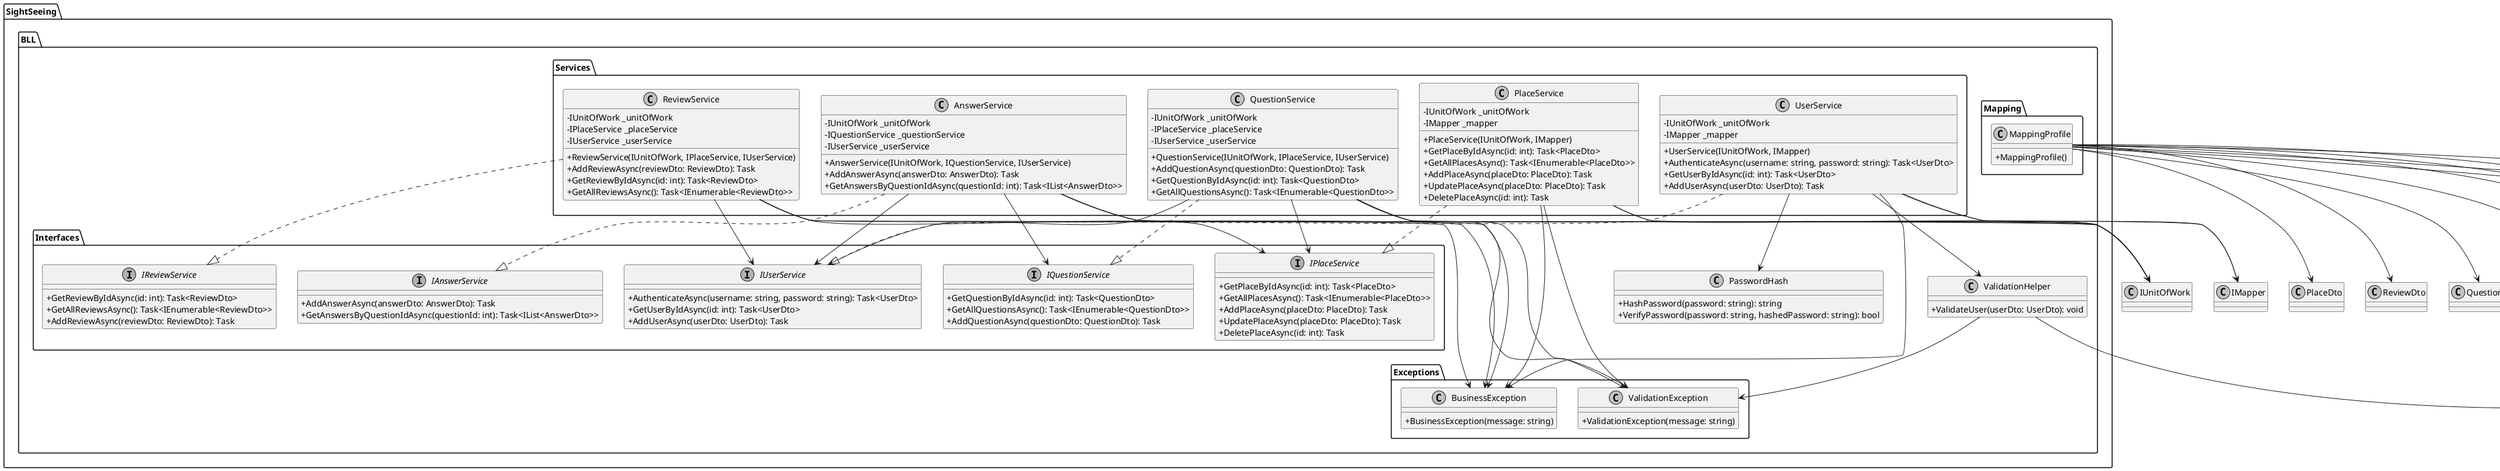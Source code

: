 @startuml

skinparam monochrome true
skinparam classAttributeIconSize 0

package "SightSeeing.BLL" {
  package "Interfaces" {
    interface IAnswerService {
      +AddAnswerAsync(answerDto: AnswerDto): Task
      +GetAnswersByQuestionIdAsync(questionId: int): Task<IList<AnswerDto>>
    }

    interface IPlaceService {
      +GetPlaceByIdAsync(id: int): Task<PlaceDto>
      +GetAllPlacesAsync(): Task<IEnumerable<PlaceDto>>
      +AddPlaceAsync(placeDto: PlaceDto): Task
      +UpdatePlaceAsync(placeDto: PlaceDto): Task
      +DeletePlaceAsync(id: int): Task
    }

    interface IQuestionService {
      +GetQuestionByIdAsync(id: int): Task<QuestionDto>
      +GetAllQuestionsAsync(): Task<IEnumerable<QuestionDto>>
      +AddQuestionAsync(questionDto: QuestionDto): Task
    }

    interface IReviewService {
      +GetReviewByIdAsync(id: int): Task<ReviewDto>
      +GetAllReviewsAsync(): Task<IEnumerable<ReviewDto>>
      +AddReviewAsync(reviewDto: ReviewDto): Task
    }

    interface IUserService {
      +AuthenticateAsync(username: string, password: string): Task<UserDto>
      +GetUserByIdAsync(id: int): Task<UserDto>
      +AddUserAsync(userDto: UserDto): Task
    }
  }

  package "Services" {
    class AnswerService {
      -IUnitOfWork _unitOfWork
      -IQuestionService _questionService
      -IUserService _userService
      +AnswerService(IUnitOfWork, IQuestionService, IUserService)
      +AddAnswerAsync(answerDto: AnswerDto): Task
      +GetAnswersByQuestionIdAsync(questionId: int): Task<IList<AnswerDto>>
    }

    class PlaceService {
      -IUnitOfWork _unitOfWork
      -IMapper _mapper
      +PlaceService(IUnitOfWork, IMapper)
      +GetPlaceByIdAsync(id: int): Task<PlaceDto>
      +GetAllPlacesAsync(): Task<IEnumerable<PlaceDto>>
      +AddPlaceAsync(placeDto: PlaceDto): Task
      +UpdatePlaceAsync(placeDto: PlaceDto): Task
      +DeletePlaceAsync(id: int): Task
    }

    class QuestionService {
      -IUnitOfWork _unitOfWork
      -IPlaceService _placeService
      -IUserService _userService
      +QuestionService(IUnitOfWork, IPlaceService, IUserService)
      +AddQuestionAsync(questionDto: QuestionDto): Task
      +GetQuestionByIdAsync(id: int): Task<QuestionDto>
      +GetAllQuestionsAsync(): Task<IEnumerable<QuestionDto>>
    }

    class ReviewService {
      -IUnitOfWork _unitOfWork
      -IPlaceService _placeService
      -IUserService _userService
      +ReviewService(IUnitOfWork, IPlaceService, IUserService)
      +AddReviewAsync(reviewDto: ReviewDto): Task
      +GetReviewByIdAsync(id: int): Task<ReviewDto>
      +GetAllReviewsAsync(): Task<IEnumerable<ReviewDto>>
    }

    class UserService {
      -IUnitOfWork _unitOfWork
      -IMapper _mapper
      +UserService(IUnitOfWork, IMapper)
      +AuthenticateAsync(username: string, password: string): Task<UserDto>
      +GetUserByIdAsync(id: int): Task<UserDto>
      +AddUserAsync(userDto: UserDto): Task
    }
  }

  package "Exceptions" {
    class BusinessException {
      +BusinessException(message: string)
    }

    class ValidationException {
      +ValidationException(message: string)
    }
  }

  package "Mapping" {
    class MappingProfile {
      +MappingProfile()
    }
  }

  class PasswordHash {
    +HashPassword(password: string): string
    +VerifyPassword(password: string, hashedPassword: string): bool
  }

  class ValidationHelper {
    +ValidateUser(userDto: UserDto): void
  }
}

' Dependencies
AnswerService .|> IAnswerService
PlaceService .|> IPlaceService
QuestionService .|> IQuestionService
ReviewService .|> IReviewService
UserService .|> IUserService

AnswerService --> IUnitOfWork
AnswerService --> IQuestionService
AnswerService --> IUserService
AnswerService --> ValidationException
AnswerService --> BusinessException

PlaceService --> IUnitOfWork
PlaceService --> IMapper
PlaceService --> ValidationException
PlaceService --> BusinessException

QuestionService --> IUnitOfWork
QuestionService --> IPlaceService
QuestionService --> IUserService
QuestionService --> ValidationException
QuestionService --> BusinessException

ReviewService --> IUnitOfWork
ReviewService --> IPlaceService
ReviewService --> IUserService
ReviewService --> BusinessException

UserService --> IUnitOfWork
UserService --> IMapper
UserService --> PasswordHash
UserService --> ValidationHelper
UserService --> BusinessException

MappingProfile --> UserDto
MappingProfile --> PlaceDto
MappingProfile --> ReviewDto
MappingProfile --> QuestionDto
MappingProfile --> AnswerDto
MappingProfile --> User
MappingProfile --> Place
MappingProfile --> Review
MappingProfile --> Question
MappingProfile --> Answer

ValidationHelper --> ValidationException
ValidationHelper --> UserDto

@enduml